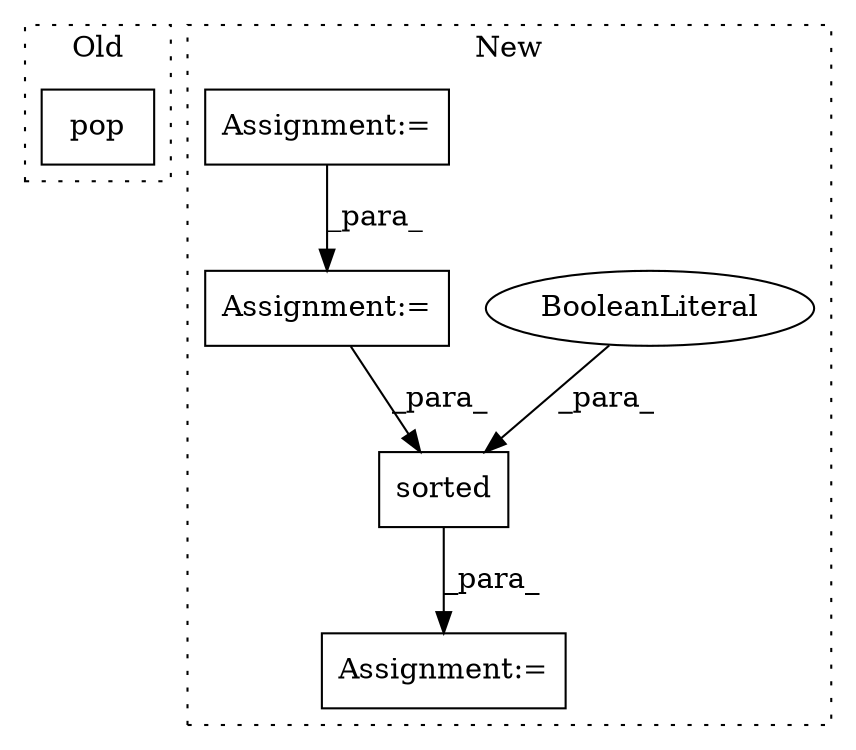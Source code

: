 digraph G {
subgraph cluster0 {
1 [label="pop" a="32" s="4571,4594" l="4,1" shape="box"];
label = "Old";
style="dotted";
}
subgraph cluster1 {
2 [label="sorted" a="32" s="5561,5580" l="7,1" shape="box"];
3 [label="Assignment:=" a="7" s="5560" l="1" shape="box"];
4 [label="BooleanLiteral" a="9" s="5576" l="4" shape="ellipse"];
5 [label="Assignment:=" a="7" s="5077" l="1" shape="box"];
6 [label="Assignment:=" a="7" s="5515" l="1" shape="box"];
label = "New";
style="dotted";
}
2 -> 3 [label="_para_"];
4 -> 2 [label="_para_"];
5 -> 6 [label="_para_"];
6 -> 2 [label="_para_"];
}